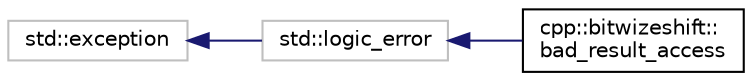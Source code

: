 digraph "Graphical Class Hierarchy"
{
  edge [fontname="Helvetica",fontsize="10",labelfontname="Helvetica",labelfontsize="10"];
  node [fontname="Helvetica",fontsize="10",shape=record];
  rankdir="LR";
  Node13 [label="std::exception",height=0.2,width=0.4,color="grey75", fillcolor="white", style="filled",tooltip="STL class. "];
  Node13 -> Node14 [dir="back",color="midnightblue",fontsize="10",style="solid",fontname="Helvetica"];
  Node14 [label="std::logic_error",height=0.2,width=0.4,color="grey75", fillcolor="white", style="filled",tooltip="STL class. "];
  Node14 -> Node0 [dir="back",color="midnightblue",fontsize="10",style="solid",fontname="Helvetica"];
  Node0 [label="cpp::bitwizeshift::\lbad_result_access",height=0.2,width=0.4,color="black", fillcolor="white", style="filled",URL="$de/dac/classcpp_1_1bitwizeshift_1_1bad__result__access.html",tooltip="An exception thrown when result::value is accessed without a contained value. "];
}
